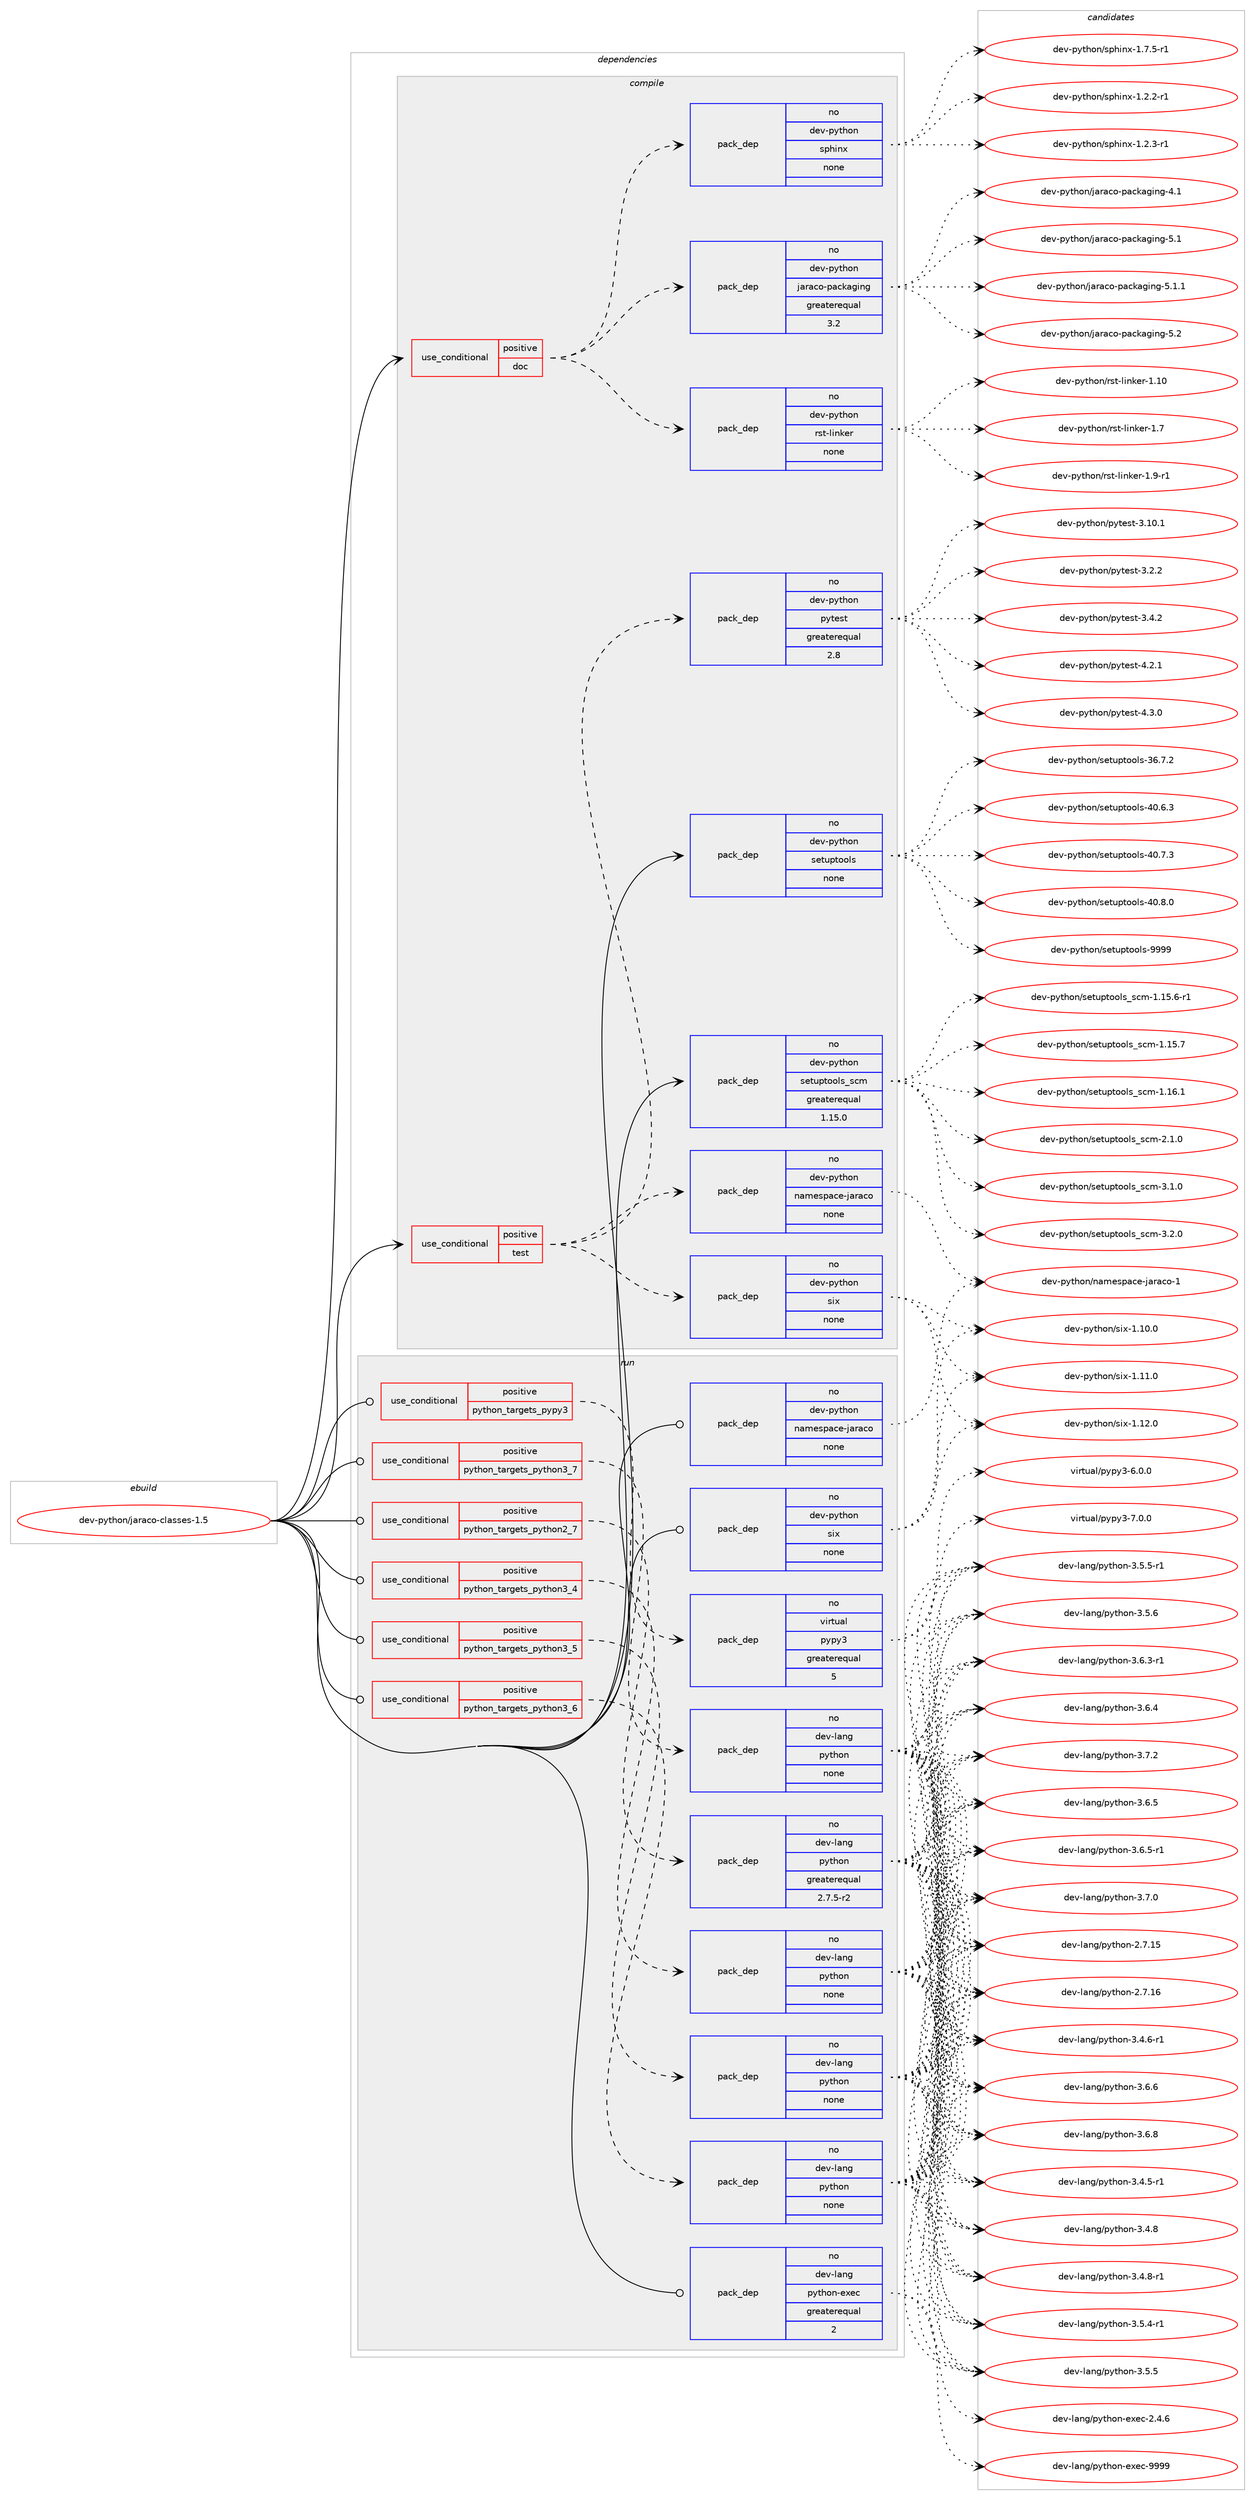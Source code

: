 digraph prolog {

# *************
# Graph options
# *************

newrank=true;
concentrate=true;
compound=true;
graph [rankdir=LR,fontname=Helvetica,fontsize=10,ranksep=1.5];#, ranksep=2.5, nodesep=0.2];
edge  [arrowhead=vee];
node  [fontname=Helvetica,fontsize=10];

# **********
# The ebuild
# **********

subgraph cluster_leftcol {
color=gray;
rank=same;
label=<<i>ebuild</i>>;
id [label="dev-python/jaraco-classes-1.5", color=red, width=4, href="../dev-python/jaraco-classes-1.5.svg"];
}

# ****************
# The dependencies
# ****************

subgraph cluster_midcol {
color=gray;
label=<<i>dependencies</i>>;
subgraph cluster_compile {
fillcolor="#eeeeee";
style=filled;
label=<<i>compile</i>>;
subgraph cond376077 {
dependency1414692 [label=<<TABLE BORDER="0" CELLBORDER="1" CELLSPACING="0" CELLPADDING="4"><TR><TD ROWSPAN="3" CELLPADDING="10">use_conditional</TD></TR><TR><TD>positive</TD></TR><TR><TD>doc</TD></TR></TABLE>>, shape=none, color=red];
subgraph pack1015346 {
dependency1414693 [label=<<TABLE BORDER="0" CELLBORDER="1" CELLSPACING="0" CELLPADDING="4" WIDTH="220"><TR><TD ROWSPAN="6" CELLPADDING="30">pack_dep</TD></TR><TR><TD WIDTH="110">no</TD></TR><TR><TD>dev-python</TD></TR><TR><TD>jaraco-packaging</TD></TR><TR><TD>greaterequal</TD></TR><TR><TD>3.2</TD></TR></TABLE>>, shape=none, color=blue];
}
dependency1414692:e -> dependency1414693:w [weight=20,style="dashed",arrowhead="vee"];
subgraph pack1015347 {
dependency1414694 [label=<<TABLE BORDER="0" CELLBORDER="1" CELLSPACING="0" CELLPADDING="4" WIDTH="220"><TR><TD ROWSPAN="6" CELLPADDING="30">pack_dep</TD></TR><TR><TD WIDTH="110">no</TD></TR><TR><TD>dev-python</TD></TR><TR><TD>sphinx</TD></TR><TR><TD>none</TD></TR><TR><TD></TD></TR></TABLE>>, shape=none, color=blue];
}
dependency1414692:e -> dependency1414694:w [weight=20,style="dashed",arrowhead="vee"];
subgraph pack1015348 {
dependency1414695 [label=<<TABLE BORDER="0" CELLBORDER="1" CELLSPACING="0" CELLPADDING="4" WIDTH="220"><TR><TD ROWSPAN="6" CELLPADDING="30">pack_dep</TD></TR><TR><TD WIDTH="110">no</TD></TR><TR><TD>dev-python</TD></TR><TR><TD>rst-linker</TD></TR><TR><TD>none</TD></TR><TR><TD></TD></TR></TABLE>>, shape=none, color=blue];
}
dependency1414692:e -> dependency1414695:w [weight=20,style="dashed",arrowhead="vee"];
}
id:e -> dependency1414692:w [weight=20,style="solid",arrowhead="vee"];
subgraph cond376078 {
dependency1414696 [label=<<TABLE BORDER="0" CELLBORDER="1" CELLSPACING="0" CELLPADDING="4"><TR><TD ROWSPAN="3" CELLPADDING="10">use_conditional</TD></TR><TR><TD>positive</TD></TR><TR><TD>test</TD></TR></TABLE>>, shape=none, color=red];
subgraph pack1015349 {
dependency1414697 [label=<<TABLE BORDER="0" CELLBORDER="1" CELLSPACING="0" CELLPADDING="4" WIDTH="220"><TR><TD ROWSPAN="6" CELLPADDING="30">pack_dep</TD></TR><TR><TD WIDTH="110">no</TD></TR><TR><TD>dev-python</TD></TR><TR><TD>namespace-jaraco</TD></TR><TR><TD>none</TD></TR><TR><TD></TD></TR></TABLE>>, shape=none, color=blue];
}
dependency1414696:e -> dependency1414697:w [weight=20,style="dashed",arrowhead="vee"];
subgraph pack1015350 {
dependency1414698 [label=<<TABLE BORDER="0" CELLBORDER="1" CELLSPACING="0" CELLPADDING="4" WIDTH="220"><TR><TD ROWSPAN="6" CELLPADDING="30">pack_dep</TD></TR><TR><TD WIDTH="110">no</TD></TR><TR><TD>dev-python</TD></TR><TR><TD>six</TD></TR><TR><TD>none</TD></TR><TR><TD></TD></TR></TABLE>>, shape=none, color=blue];
}
dependency1414696:e -> dependency1414698:w [weight=20,style="dashed",arrowhead="vee"];
subgraph pack1015351 {
dependency1414699 [label=<<TABLE BORDER="0" CELLBORDER="1" CELLSPACING="0" CELLPADDING="4" WIDTH="220"><TR><TD ROWSPAN="6" CELLPADDING="30">pack_dep</TD></TR><TR><TD WIDTH="110">no</TD></TR><TR><TD>dev-python</TD></TR><TR><TD>pytest</TD></TR><TR><TD>greaterequal</TD></TR><TR><TD>2.8</TD></TR></TABLE>>, shape=none, color=blue];
}
dependency1414696:e -> dependency1414699:w [weight=20,style="dashed",arrowhead="vee"];
}
id:e -> dependency1414696:w [weight=20,style="solid",arrowhead="vee"];
subgraph pack1015352 {
dependency1414700 [label=<<TABLE BORDER="0" CELLBORDER="1" CELLSPACING="0" CELLPADDING="4" WIDTH="220"><TR><TD ROWSPAN="6" CELLPADDING="30">pack_dep</TD></TR><TR><TD WIDTH="110">no</TD></TR><TR><TD>dev-python</TD></TR><TR><TD>setuptools</TD></TR><TR><TD>none</TD></TR><TR><TD></TD></TR></TABLE>>, shape=none, color=blue];
}
id:e -> dependency1414700:w [weight=20,style="solid",arrowhead="vee"];
subgraph pack1015353 {
dependency1414701 [label=<<TABLE BORDER="0" CELLBORDER="1" CELLSPACING="0" CELLPADDING="4" WIDTH="220"><TR><TD ROWSPAN="6" CELLPADDING="30">pack_dep</TD></TR><TR><TD WIDTH="110">no</TD></TR><TR><TD>dev-python</TD></TR><TR><TD>setuptools_scm</TD></TR><TR><TD>greaterequal</TD></TR><TR><TD>1.15.0</TD></TR></TABLE>>, shape=none, color=blue];
}
id:e -> dependency1414701:w [weight=20,style="solid",arrowhead="vee"];
}
subgraph cluster_compileandrun {
fillcolor="#eeeeee";
style=filled;
label=<<i>compile and run</i>>;
}
subgraph cluster_run {
fillcolor="#eeeeee";
style=filled;
label=<<i>run</i>>;
subgraph cond376079 {
dependency1414702 [label=<<TABLE BORDER="0" CELLBORDER="1" CELLSPACING="0" CELLPADDING="4"><TR><TD ROWSPAN="3" CELLPADDING="10">use_conditional</TD></TR><TR><TD>positive</TD></TR><TR><TD>python_targets_pypy3</TD></TR></TABLE>>, shape=none, color=red];
subgraph pack1015354 {
dependency1414703 [label=<<TABLE BORDER="0" CELLBORDER="1" CELLSPACING="0" CELLPADDING="4" WIDTH="220"><TR><TD ROWSPAN="6" CELLPADDING="30">pack_dep</TD></TR><TR><TD WIDTH="110">no</TD></TR><TR><TD>virtual</TD></TR><TR><TD>pypy3</TD></TR><TR><TD>greaterequal</TD></TR><TR><TD>5</TD></TR></TABLE>>, shape=none, color=blue];
}
dependency1414702:e -> dependency1414703:w [weight=20,style="dashed",arrowhead="vee"];
}
id:e -> dependency1414702:w [weight=20,style="solid",arrowhead="odot"];
subgraph cond376080 {
dependency1414704 [label=<<TABLE BORDER="0" CELLBORDER="1" CELLSPACING="0" CELLPADDING="4"><TR><TD ROWSPAN="3" CELLPADDING="10">use_conditional</TD></TR><TR><TD>positive</TD></TR><TR><TD>python_targets_python2_7</TD></TR></TABLE>>, shape=none, color=red];
subgraph pack1015355 {
dependency1414705 [label=<<TABLE BORDER="0" CELLBORDER="1" CELLSPACING="0" CELLPADDING="4" WIDTH="220"><TR><TD ROWSPAN="6" CELLPADDING="30">pack_dep</TD></TR><TR><TD WIDTH="110">no</TD></TR><TR><TD>dev-lang</TD></TR><TR><TD>python</TD></TR><TR><TD>greaterequal</TD></TR><TR><TD>2.7.5-r2</TD></TR></TABLE>>, shape=none, color=blue];
}
dependency1414704:e -> dependency1414705:w [weight=20,style="dashed",arrowhead="vee"];
}
id:e -> dependency1414704:w [weight=20,style="solid",arrowhead="odot"];
subgraph cond376081 {
dependency1414706 [label=<<TABLE BORDER="0" CELLBORDER="1" CELLSPACING="0" CELLPADDING="4"><TR><TD ROWSPAN="3" CELLPADDING="10">use_conditional</TD></TR><TR><TD>positive</TD></TR><TR><TD>python_targets_python3_4</TD></TR></TABLE>>, shape=none, color=red];
subgraph pack1015356 {
dependency1414707 [label=<<TABLE BORDER="0" CELLBORDER="1" CELLSPACING="0" CELLPADDING="4" WIDTH="220"><TR><TD ROWSPAN="6" CELLPADDING="30">pack_dep</TD></TR><TR><TD WIDTH="110">no</TD></TR><TR><TD>dev-lang</TD></TR><TR><TD>python</TD></TR><TR><TD>none</TD></TR><TR><TD></TD></TR></TABLE>>, shape=none, color=blue];
}
dependency1414706:e -> dependency1414707:w [weight=20,style="dashed",arrowhead="vee"];
}
id:e -> dependency1414706:w [weight=20,style="solid",arrowhead="odot"];
subgraph cond376082 {
dependency1414708 [label=<<TABLE BORDER="0" CELLBORDER="1" CELLSPACING="0" CELLPADDING="4"><TR><TD ROWSPAN="3" CELLPADDING="10">use_conditional</TD></TR><TR><TD>positive</TD></TR><TR><TD>python_targets_python3_5</TD></TR></TABLE>>, shape=none, color=red];
subgraph pack1015357 {
dependency1414709 [label=<<TABLE BORDER="0" CELLBORDER="1" CELLSPACING="0" CELLPADDING="4" WIDTH="220"><TR><TD ROWSPAN="6" CELLPADDING="30">pack_dep</TD></TR><TR><TD WIDTH="110">no</TD></TR><TR><TD>dev-lang</TD></TR><TR><TD>python</TD></TR><TR><TD>none</TD></TR><TR><TD></TD></TR></TABLE>>, shape=none, color=blue];
}
dependency1414708:e -> dependency1414709:w [weight=20,style="dashed",arrowhead="vee"];
}
id:e -> dependency1414708:w [weight=20,style="solid",arrowhead="odot"];
subgraph cond376083 {
dependency1414710 [label=<<TABLE BORDER="0" CELLBORDER="1" CELLSPACING="0" CELLPADDING="4"><TR><TD ROWSPAN="3" CELLPADDING="10">use_conditional</TD></TR><TR><TD>positive</TD></TR><TR><TD>python_targets_python3_6</TD></TR></TABLE>>, shape=none, color=red];
subgraph pack1015358 {
dependency1414711 [label=<<TABLE BORDER="0" CELLBORDER="1" CELLSPACING="0" CELLPADDING="4" WIDTH="220"><TR><TD ROWSPAN="6" CELLPADDING="30">pack_dep</TD></TR><TR><TD WIDTH="110">no</TD></TR><TR><TD>dev-lang</TD></TR><TR><TD>python</TD></TR><TR><TD>none</TD></TR><TR><TD></TD></TR></TABLE>>, shape=none, color=blue];
}
dependency1414710:e -> dependency1414711:w [weight=20,style="dashed",arrowhead="vee"];
}
id:e -> dependency1414710:w [weight=20,style="solid",arrowhead="odot"];
subgraph cond376084 {
dependency1414712 [label=<<TABLE BORDER="0" CELLBORDER="1" CELLSPACING="0" CELLPADDING="4"><TR><TD ROWSPAN="3" CELLPADDING="10">use_conditional</TD></TR><TR><TD>positive</TD></TR><TR><TD>python_targets_python3_7</TD></TR></TABLE>>, shape=none, color=red];
subgraph pack1015359 {
dependency1414713 [label=<<TABLE BORDER="0" CELLBORDER="1" CELLSPACING="0" CELLPADDING="4" WIDTH="220"><TR><TD ROWSPAN="6" CELLPADDING="30">pack_dep</TD></TR><TR><TD WIDTH="110">no</TD></TR><TR><TD>dev-lang</TD></TR><TR><TD>python</TD></TR><TR><TD>none</TD></TR><TR><TD></TD></TR></TABLE>>, shape=none, color=blue];
}
dependency1414712:e -> dependency1414713:w [weight=20,style="dashed",arrowhead="vee"];
}
id:e -> dependency1414712:w [weight=20,style="solid",arrowhead="odot"];
subgraph pack1015360 {
dependency1414714 [label=<<TABLE BORDER="0" CELLBORDER="1" CELLSPACING="0" CELLPADDING="4" WIDTH="220"><TR><TD ROWSPAN="6" CELLPADDING="30">pack_dep</TD></TR><TR><TD WIDTH="110">no</TD></TR><TR><TD>dev-lang</TD></TR><TR><TD>python-exec</TD></TR><TR><TD>greaterequal</TD></TR><TR><TD>2</TD></TR></TABLE>>, shape=none, color=blue];
}
id:e -> dependency1414714:w [weight=20,style="solid",arrowhead="odot"];
subgraph pack1015361 {
dependency1414715 [label=<<TABLE BORDER="0" CELLBORDER="1" CELLSPACING="0" CELLPADDING="4" WIDTH="220"><TR><TD ROWSPAN="6" CELLPADDING="30">pack_dep</TD></TR><TR><TD WIDTH="110">no</TD></TR><TR><TD>dev-python</TD></TR><TR><TD>namespace-jaraco</TD></TR><TR><TD>none</TD></TR><TR><TD></TD></TR></TABLE>>, shape=none, color=blue];
}
id:e -> dependency1414715:w [weight=20,style="solid",arrowhead="odot"];
subgraph pack1015362 {
dependency1414716 [label=<<TABLE BORDER="0" CELLBORDER="1" CELLSPACING="0" CELLPADDING="4" WIDTH="220"><TR><TD ROWSPAN="6" CELLPADDING="30">pack_dep</TD></TR><TR><TD WIDTH="110">no</TD></TR><TR><TD>dev-python</TD></TR><TR><TD>six</TD></TR><TR><TD>none</TD></TR><TR><TD></TD></TR></TABLE>>, shape=none, color=blue];
}
id:e -> dependency1414716:w [weight=20,style="solid",arrowhead="odot"];
}
}

# **************
# The candidates
# **************

subgraph cluster_choices {
rank=same;
color=gray;
label=<<i>candidates</i>>;

subgraph choice1015346 {
color=black;
nodesep=1;
choice10010111845112121116104111110471069711497991114511297991079710310511010345524649 [label="dev-python/jaraco-packaging-4.1", color=red, width=4,href="../dev-python/jaraco-packaging-4.1.svg"];
choice10010111845112121116104111110471069711497991114511297991079710310511010345534649 [label="dev-python/jaraco-packaging-5.1", color=red, width=4,href="../dev-python/jaraco-packaging-5.1.svg"];
choice100101118451121211161041111104710697114979911145112979910797103105110103455346494649 [label="dev-python/jaraco-packaging-5.1.1", color=red, width=4,href="../dev-python/jaraco-packaging-5.1.1.svg"];
choice10010111845112121116104111110471069711497991114511297991079710310511010345534650 [label="dev-python/jaraco-packaging-5.2", color=red, width=4,href="../dev-python/jaraco-packaging-5.2.svg"];
dependency1414693:e -> choice10010111845112121116104111110471069711497991114511297991079710310511010345524649:w [style=dotted,weight="100"];
dependency1414693:e -> choice10010111845112121116104111110471069711497991114511297991079710310511010345534649:w [style=dotted,weight="100"];
dependency1414693:e -> choice100101118451121211161041111104710697114979911145112979910797103105110103455346494649:w [style=dotted,weight="100"];
dependency1414693:e -> choice10010111845112121116104111110471069711497991114511297991079710310511010345534650:w [style=dotted,weight="100"];
}
subgraph choice1015347 {
color=black;
nodesep=1;
choice10010111845112121116104111110471151121041051101204549465046504511449 [label="dev-python/sphinx-1.2.2-r1", color=red, width=4,href="../dev-python/sphinx-1.2.2-r1.svg"];
choice10010111845112121116104111110471151121041051101204549465046514511449 [label="dev-python/sphinx-1.2.3-r1", color=red, width=4,href="../dev-python/sphinx-1.2.3-r1.svg"];
choice10010111845112121116104111110471151121041051101204549465546534511449 [label="dev-python/sphinx-1.7.5-r1", color=red, width=4,href="../dev-python/sphinx-1.7.5-r1.svg"];
dependency1414694:e -> choice10010111845112121116104111110471151121041051101204549465046504511449:w [style=dotted,weight="100"];
dependency1414694:e -> choice10010111845112121116104111110471151121041051101204549465046514511449:w [style=dotted,weight="100"];
dependency1414694:e -> choice10010111845112121116104111110471151121041051101204549465546534511449:w [style=dotted,weight="100"];
}
subgraph choice1015348 {
color=black;
nodesep=1;
choice1001011184511212111610411111047114115116451081051101071011144549464948 [label="dev-python/rst-linker-1.10", color=red, width=4,href="../dev-python/rst-linker-1.10.svg"];
choice10010111845112121116104111110471141151164510810511010710111445494655 [label="dev-python/rst-linker-1.7", color=red, width=4,href="../dev-python/rst-linker-1.7.svg"];
choice100101118451121211161041111104711411511645108105110107101114454946574511449 [label="dev-python/rst-linker-1.9-r1", color=red, width=4,href="../dev-python/rst-linker-1.9-r1.svg"];
dependency1414695:e -> choice1001011184511212111610411111047114115116451081051101071011144549464948:w [style=dotted,weight="100"];
dependency1414695:e -> choice10010111845112121116104111110471141151164510810511010710111445494655:w [style=dotted,weight="100"];
dependency1414695:e -> choice100101118451121211161041111104711411511645108105110107101114454946574511449:w [style=dotted,weight="100"];
}
subgraph choice1015349 {
color=black;
nodesep=1;
choice1001011184511212111610411111047110971091011151129799101451069711497991114549 [label="dev-python/namespace-jaraco-1", color=red, width=4,href="../dev-python/namespace-jaraco-1.svg"];
dependency1414697:e -> choice1001011184511212111610411111047110971091011151129799101451069711497991114549:w [style=dotted,weight="100"];
}
subgraph choice1015350 {
color=black;
nodesep=1;
choice100101118451121211161041111104711510512045494649484648 [label="dev-python/six-1.10.0", color=red, width=4,href="../dev-python/six-1.10.0.svg"];
choice100101118451121211161041111104711510512045494649494648 [label="dev-python/six-1.11.0", color=red, width=4,href="../dev-python/six-1.11.0.svg"];
choice100101118451121211161041111104711510512045494649504648 [label="dev-python/six-1.12.0", color=red, width=4,href="../dev-python/six-1.12.0.svg"];
dependency1414698:e -> choice100101118451121211161041111104711510512045494649484648:w [style=dotted,weight="100"];
dependency1414698:e -> choice100101118451121211161041111104711510512045494649494648:w [style=dotted,weight="100"];
dependency1414698:e -> choice100101118451121211161041111104711510512045494649504648:w [style=dotted,weight="100"];
}
subgraph choice1015351 {
color=black;
nodesep=1;
choice100101118451121211161041111104711212111610111511645514649484649 [label="dev-python/pytest-3.10.1", color=red, width=4,href="../dev-python/pytest-3.10.1.svg"];
choice1001011184511212111610411111047112121116101115116455146504650 [label="dev-python/pytest-3.2.2", color=red, width=4,href="../dev-python/pytest-3.2.2.svg"];
choice1001011184511212111610411111047112121116101115116455146524650 [label="dev-python/pytest-3.4.2", color=red, width=4,href="../dev-python/pytest-3.4.2.svg"];
choice1001011184511212111610411111047112121116101115116455246504649 [label="dev-python/pytest-4.2.1", color=red, width=4,href="../dev-python/pytest-4.2.1.svg"];
choice1001011184511212111610411111047112121116101115116455246514648 [label="dev-python/pytest-4.3.0", color=red, width=4,href="../dev-python/pytest-4.3.0.svg"];
dependency1414699:e -> choice100101118451121211161041111104711212111610111511645514649484649:w [style=dotted,weight="100"];
dependency1414699:e -> choice1001011184511212111610411111047112121116101115116455146504650:w [style=dotted,weight="100"];
dependency1414699:e -> choice1001011184511212111610411111047112121116101115116455146524650:w [style=dotted,weight="100"];
dependency1414699:e -> choice1001011184511212111610411111047112121116101115116455246504649:w [style=dotted,weight="100"];
dependency1414699:e -> choice1001011184511212111610411111047112121116101115116455246514648:w [style=dotted,weight="100"];
}
subgraph choice1015352 {
color=black;
nodesep=1;
choice100101118451121211161041111104711510111611711211611111110811545515446554650 [label="dev-python/setuptools-36.7.2", color=red, width=4,href="../dev-python/setuptools-36.7.2.svg"];
choice100101118451121211161041111104711510111611711211611111110811545524846544651 [label="dev-python/setuptools-40.6.3", color=red, width=4,href="../dev-python/setuptools-40.6.3.svg"];
choice100101118451121211161041111104711510111611711211611111110811545524846554651 [label="dev-python/setuptools-40.7.3", color=red, width=4,href="../dev-python/setuptools-40.7.3.svg"];
choice100101118451121211161041111104711510111611711211611111110811545524846564648 [label="dev-python/setuptools-40.8.0", color=red, width=4,href="../dev-python/setuptools-40.8.0.svg"];
choice10010111845112121116104111110471151011161171121161111111081154557575757 [label="dev-python/setuptools-9999", color=red, width=4,href="../dev-python/setuptools-9999.svg"];
dependency1414700:e -> choice100101118451121211161041111104711510111611711211611111110811545515446554650:w [style=dotted,weight="100"];
dependency1414700:e -> choice100101118451121211161041111104711510111611711211611111110811545524846544651:w [style=dotted,weight="100"];
dependency1414700:e -> choice100101118451121211161041111104711510111611711211611111110811545524846554651:w [style=dotted,weight="100"];
dependency1414700:e -> choice100101118451121211161041111104711510111611711211611111110811545524846564648:w [style=dotted,weight="100"];
dependency1414700:e -> choice10010111845112121116104111110471151011161171121161111111081154557575757:w [style=dotted,weight="100"];
}
subgraph choice1015353 {
color=black;
nodesep=1;
choice10010111845112121116104111110471151011161171121161111111081159511599109454946495346544511449 [label="dev-python/setuptools_scm-1.15.6-r1", color=red, width=4,href="../dev-python/setuptools_scm-1.15.6-r1.svg"];
choice1001011184511212111610411111047115101116117112116111111108115951159910945494649534655 [label="dev-python/setuptools_scm-1.15.7", color=red, width=4,href="../dev-python/setuptools_scm-1.15.7.svg"];
choice1001011184511212111610411111047115101116117112116111111108115951159910945494649544649 [label="dev-python/setuptools_scm-1.16.1", color=red, width=4,href="../dev-python/setuptools_scm-1.16.1.svg"];
choice10010111845112121116104111110471151011161171121161111111081159511599109455046494648 [label="dev-python/setuptools_scm-2.1.0", color=red, width=4,href="../dev-python/setuptools_scm-2.1.0.svg"];
choice10010111845112121116104111110471151011161171121161111111081159511599109455146494648 [label="dev-python/setuptools_scm-3.1.0", color=red, width=4,href="../dev-python/setuptools_scm-3.1.0.svg"];
choice10010111845112121116104111110471151011161171121161111111081159511599109455146504648 [label="dev-python/setuptools_scm-3.2.0", color=red, width=4,href="../dev-python/setuptools_scm-3.2.0.svg"];
dependency1414701:e -> choice10010111845112121116104111110471151011161171121161111111081159511599109454946495346544511449:w [style=dotted,weight="100"];
dependency1414701:e -> choice1001011184511212111610411111047115101116117112116111111108115951159910945494649534655:w [style=dotted,weight="100"];
dependency1414701:e -> choice1001011184511212111610411111047115101116117112116111111108115951159910945494649544649:w [style=dotted,weight="100"];
dependency1414701:e -> choice10010111845112121116104111110471151011161171121161111111081159511599109455046494648:w [style=dotted,weight="100"];
dependency1414701:e -> choice10010111845112121116104111110471151011161171121161111111081159511599109455146494648:w [style=dotted,weight="100"];
dependency1414701:e -> choice10010111845112121116104111110471151011161171121161111111081159511599109455146504648:w [style=dotted,weight="100"];
}
subgraph choice1015354 {
color=black;
nodesep=1;
choice118105114116117971084711212111212151455446484648 [label="virtual/pypy3-6.0.0", color=red, width=4,href="../virtual/pypy3-6.0.0.svg"];
choice118105114116117971084711212111212151455546484648 [label="virtual/pypy3-7.0.0", color=red, width=4,href="../virtual/pypy3-7.0.0.svg"];
dependency1414703:e -> choice118105114116117971084711212111212151455446484648:w [style=dotted,weight="100"];
dependency1414703:e -> choice118105114116117971084711212111212151455546484648:w [style=dotted,weight="100"];
}
subgraph choice1015355 {
color=black;
nodesep=1;
choice10010111845108971101034711212111610411111045504655464953 [label="dev-lang/python-2.7.15", color=red, width=4,href="../dev-lang/python-2.7.15.svg"];
choice10010111845108971101034711212111610411111045504655464954 [label="dev-lang/python-2.7.16", color=red, width=4,href="../dev-lang/python-2.7.16.svg"];
choice1001011184510897110103471121211161041111104551465246534511449 [label="dev-lang/python-3.4.5-r1", color=red, width=4,href="../dev-lang/python-3.4.5-r1.svg"];
choice1001011184510897110103471121211161041111104551465246544511449 [label="dev-lang/python-3.4.6-r1", color=red, width=4,href="../dev-lang/python-3.4.6-r1.svg"];
choice100101118451089711010347112121116104111110455146524656 [label="dev-lang/python-3.4.8", color=red, width=4,href="../dev-lang/python-3.4.8.svg"];
choice1001011184510897110103471121211161041111104551465246564511449 [label="dev-lang/python-3.4.8-r1", color=red, width=4,href="../dev-lang/python-3.4.8-r1.svg"];
choice1001011184510897110103471121211161041111104551465346524511449 [label="dev-lang/python-3.5.4-r1", color=red, width=4,href="../dev-lang/python-3.5.4-r1.svg"];
choice100101118451089711010347112121116104111110455146534653 [label="dev-lang/python-3.5.5", color=red, width=4,href="../dev-lang/python-3.5.5.svg"];
choice1001011184510897110103471121211161041111104551465346534511449 [label="dev-lang/python-3.5.5-r1", color=red, width=4,href="../dev-lang/python-3.5.5-r1.svg"];
choice100101118451089711010347112121116104111110455146534654 [label="dev-lang/python-3.5.6", color=red, width=4,href="../dev-lang/python-3.5.6.svg"];
choice1001011184510897110103471121211161041111104551465446514511449 [label="dev-lang/python-3.6.3-r1", color=red, width=4,href="../dev-lang/python-3.6.3-r1.svg"];
choice100101118451089711010347112121116104111110455146544652 [label="dev-lang/python-3.6.4", color=red, width=4,href="../dev-lang/python-3.6.4.svg"];
choice100101118451089711010347112121116104111110455146544653 [label="dev-lang/python-3.6.5", color=red, width=4,href="../dev-lang/python-3.6.5.svg"];
choice1001011184510897110103471121211161041111104551465446534511449 [label="dev-lang/python-3.6.5-r1", color=red, width=4,href="../dev-lang/python-3.6.5-r1.svg"];
choice100101118451089711010347112121116104111110455146544654 [label="dev-lang/python-3.6.6", color=red, width=4,href="../dev-lang/python-3.6.6.svg"];
choice100101118451089711010347112121116104111110455146544656 [label="dev-lang/python-3.6.8", color=red, width=4,href="../dev-lang/python-3.6.8.svg"];
choice100101118451089711010347112121116104111110455146554648 [label="dev-lang/python-3.7.0", color=red, width=4,href="../dev-lang/python-3.7.0.svg"];
choice100101118451089711010347112121116104111110455146554650 [label="dev-lang/python-3.7.2", color=red, width=4,href="../dev-lang/python-3.7.2.svg"];
dependency1414705:e -> choice10010111845108971101034711212111610411111045504655464953:w [style=dotted,weight="100"];
dependency1414705:e -> choice10010111845108971101034711212111610411111045504655464954:w [style=dotted,weight="100"];
dependency1414705:e -> choice1001011184510897110103471121211161041111104551465246534511449:w [style=dotted,weight="100"];
dependency1414705:e -> choice1001011184510897110103471121211161041111104551465246544511449:w [style=dotted,weight="100"];
dependency1414705:e -> choice100101118451089711010347112121116104111110455146524656:w [style=dotted,weight="100"];
dependency1414705:e -> choice1001011184510897110103471121211161041111104551465246564511449:w [style=dotted,weight="100"];
dependency1414705:e -> choice1001011184510897110103471121211161041111104551465346524511449:w [style=dotted,weight="100"];
dependency1414705:e -> choice100101118451089711010347112121116104111110455146534653:w [style=dotted,weight="100"];
dependency1414705:e -> choice1001011184510897110103471121211161041111104551465346534511449:w [style=dotted,weight="100"];
dependency1414705:e -> choice100101118451089711010347112121116104111110455146534654:w [style=dotted,weight="100"];
dependency1414705:e -> choice1001011184510897110103471121211161041111104551465446514511449:w [style=dotted,weight="100"];
dependency1414705:e -> choice100101118451089711010347112121116104111110455146544652:w [style=dotted,weight="100"];
dependency1414705:e -> choice100101118451089711010347112121116104111110455146544653:w [style=dotted,weight="100"];
dependency1414705:e -> choice1001011184510897110103471121211161041111104551465446534511449:w [style=dotted,weight="100"];
dependency1414705:e -> choice100101118451089711010347112121116104111110455146544654:w [style=dotted,weight="100"];
dependency1414705:e -> choice100101118451089711010347112121116104111110455146544656:w [style=dotted,weight="100"];
dependency1414705:e -> choice100101118451089711010347112121116104111110455146554648:w [style=dotted,weight="100"];
dependency1414705:e -> choice100101118451089711010347112121116104111110455146554650:w [style=dotted,weight="100"];
}
subgraph choice1015356 {
color=black;
nodesep=1;
choice10010111845108971101034711212111610411111045504655464953 [label="dev-lang/python-2.7.15", color=red, width=4,href="../dev-lang/python-2.7.15.svg"];
choice10010111845108971101034711212111610411111045504655464954 [label="dev-lang/python-2.7.16", color=red, width=4,href="../dev-lang/python-2.7.16.svg"];
choice1001011184510897110103471121211161041111104551465246534511449 [label="dev-lang/python-3.4.5-r1", color=red, width=4,href="../dev-lang/python-3.4.5-r1.svg"];
choice1001011184510897110103471121211161041111104551465246544511449 [label="dev-lang/python-3.4.6-r1", color=red, width=4,href="../dev-lang/python-3.4.6-r1.svg"];
choice100101118451089711010347112121116104111110455146524656 [label="dev-lang/python-3.4.8", color=red, width=4,href="../dev-lang/python-3.4.8.svg"];
choice1001011184510897110103471121211161041111104551465246564511449 [label="dev-lang/python-3.4.8-r1", color=red, width=4,href="../dev-lang/python-3.4.8-r1.svg"];
choice1001011184510897110103471121211161041111104551465346524511449 [label="dev-lang/python-3.5.4-r1", color=red, width=4,href="../dev-lang/python-3.5.4-r1.svg"];
choice100101118451089711010347112121116104111110455146534653 [label="dev-lang/python-3.5.5", color=red, width=4,href="../dev-lang/python-3.5.5.svg"];
choice1001011184510897110103471121211161041111104551465346534511449 [label="dev-lang/python-3.5.5-r1", color=red, width=4,href="../dev-lang/python-3.5.5-r1.svg"];
choice100101118451089711010347112121116104111110455146534654 [label="dev-lang/python-3.5.6", color=red, width=4,href="../dev-lang/python-3.5.6.svg"];
choice1001011184510897110103471121211161041111104551465446514511449 [label="dev-lang/python-3.6.3-r1", color=red, width=4,href="../dev-lang/python-3.6.3-r1.svg"];
choice100101118451089711010347112121116104111110455146544652 [label="dev-lang/python-3.6.4", color=red, width=4,href="../dev-lang/python-3.6.4.svg"];
choice100101118451089711010347112121116104111110455146544653 [label="dev-lang/python-3.6.5", color=red, width=4,href="../dev-lang/python-3.6.5.svg"];
choice1001011184510897110103471121211161041111104551465446534511449 [label="dev-lang/python-3.6.5-r1", color=red, width=4,href="../dev-lang/python-3.6.5-r1.svg"];
choice100101118451089711010347112121116104111110455146544654 [label="dev-lang/python-3.6.6", color=red, width=4,href="../dev-lang/python-3.6.6.svg"];
choice100101118451089711010347112121116104111110455146544656 [label="dev-lang/python-3.6.8", color=red, width=4,href="../dev-lang/python-3.6.8.svg"];
choice100101118451089711010347112121116104111110455146554648 [label="dev-lang/python-3.7.0", color=red, width=4,href="../dev-lang/python-3.7.0.svg"];
choice100101118451089711010347112121116104111110455146554650 [label="dev-lang/python-3.7.2", color=red, width=4,href="../dev-lang/python-3.7.2.svg"];
dependency1414707:e -> choice10010111845108971101034711212111610411111045504655464953:w [style=dotted,weight="100"];
dependency1414707:e -> choice10010111845108971101034711212111610411111045504655464954:w [style=dotted,weight="100"];
dependency1414707:e -> choice1001011184510897110103471121211161041111104551465246534511449:w [style=dotted,weight="100"];
dependency1414707:e -> choice1001011184510897110103471121211161041111104551465246544511449:w [style=dotted,weight="100"];
dependency1414707:e -> choice100101118451089711010347112121116104111110455146524656:w [style=dotted,weight="100"];
dependency1414707:e -> choice1001011184510897110103471121211161041111104551465246564511449:w [style=dotted,weight="100"];
dependency1414707:e -> choice1001011184510897110103471121211161041111104551465346524511449:w [style=dotted,weight="100"];
dependency1414707:e -> choice100101118451089711010347112121116104111110455146534653:w [style=dotted,weight="100"];
dependency1414707:e -> choice1001011184510897110103471121211161041111104551465346534511449:w [style=dotted,weight="100"];
dependency1414707:e -> choice100101118451089711010347112121116104111110455146534654:w [style=dotted,weight="100"];
dependency1414707:e -> choice1001011184510897110103471121211161041111104551465446514511449:w [style=dotted,weight="100"];
dependency1414707:e -> choice100101118451089711010347112121116104111110455146544652:w [style=dotted,weight="100"];
dependency1414707:e -> choice100101118451089711010347112121116104111110455146544653:w [style=dotted,weight="100"];
dependency1414707:e -> choice1001011184510897110103471121211161041111104551465446534511449:w [style=dotted,weight="100"];
dependency1414707:e -> choice100101118451089711010347112121116104111110455146544654:w [style=dotted,weight="100"];
dependency1414707:e -> choice100101118451089711010347112121116104111110455146544656:w [style=dotted,weight="100"];
dependency1414707:e -> choice100101118451089711010347112121116104111110455146554648:w [style=dotted,weight="100"];
dependency1414707:e -> choice100101118451089711010347112121116104111110455146554650:w [style=dotted,weight="100"];
}
subgraph choice1015357 {
color=black;
nodesep=1;
choice10010111845108971101034711212111610411111045504655464953 [label="dev-lang/python-2.7.15", color=red, width=4,href="../dev-lang/python-2.7.15.svg"];
choice10010111845108971101034711212111610411111045504655464954 [label="dev-lang/python-2.7.16", color=red, width=4,href="../dev-lang/python-2.7.16.svg"];
choice1001011184510897110103471121211161041111104551465246534511449 [label="dev-lang/python-3.4.5-r1", color=red, width=4,href="../dev-lang/python-3.4.5-r1.svg"];
choice1001011184510897110103471121211161041111104551465246544511449 [label="dev-lang/python-3.4.6-r1", color=red, width=4,href="../dev-lang/python-3.4.6-r1.svg"];
choice100101118451089711010347112121116104111110455146524656 [label="dev-lang/python-3.4.8", color=red, width=4,href="../dev-lang/python-3.4.8.svg"];
choice1001011184510897110103471121211161041111104551465246564511449 [label="dev-lang/python-3.4.8-r1", color=red, width=4,href="../dev-lang/python-3.4.8-r1.svg"];
choice1001011184510897110103471121211161041111104551465346524511449 [label="dev-lang/python-3.5.4-r1", color=red, width=4,href="../dev-lang/python-3.5.4-r1.svg"];
choice100101118451089711010347112121116104111110455146534653 [label="dev-lang/python-3.5.5", color=red, width=4,href="../dev-lang/python-3.5.5.svg"];
choice1001011184510897110103471121211161041111104551465346534511449 [label="dev-lang/python-3.5.5-r1", color=red, width=4,href="../dev-lang/python-3.5.5-r1.svg"];
choice100101118451089711010347112121116104111110455146534654 [label="dev-lang/python-3.5.6", color=red, width=4,href="../dev-lang/python-3.5.6.svg"];
choice1001011184510897110103471121211161041111104551465446514511449 [label="dev-lang/python-3.6.3-r1", color=red, width=4,href="../dev-lang/python-3.6.3-r1.svg"];
choice100101118451089711010347112121116104111110455146544652 [label="dev-lang/python-3.6.4", color=red, width=4,href="../dev-lang/python-3.6.4.svg"];
choice100101118451089711010347112121116104111110455146544653 [label="dev-lang/python-3.6.5", color=red, width=4,href="../dev-lang/python-3.6.5.svg"];
choice1001011184510897110103471121211161041111104551465446534511449 [label="dev-lang/python-3.6.5-r1", color=red, width=4,href="../dev-lang/python-3.6.5-r1.svg"];
choice100101118451089711010347112121116104111110455146544654 [label="dev-lang/python-3.6.6", color=red, width=4,href="../dev-lang/python-3.6.6.svg"];
choice100101118451089711010347112121116104111110455146544656 [label="dev-lang/python-3.6.8", color=red, width=4,href="../dev-lang/python-3.6.8.svg"];
choice100101118451089711010347112121116104111110455146554648 [label="dev-lang/python-3.7.0", color=red, width=4,href="../dev-lang/python-3.7.0.svg"];
choice100101118451089711010347112121116104111110455146554650 [label="dev-lang/python-3.7.2", color=red, width=4,href="../dev-lang/python-3.7.2.svg"];
dependency1414709:e -> choice10010111845108971101034711212111610411111045504655464953:w [style=dotted,weight="100"];
dependency1414709:e -> choice10010111845108971101034711212111610411111045504655464954:w [style=dotted,weight="100"];
dependency1414709:e -> choice1001011184510897110103471121211161041111104551465246534511449:w [style=dotted,weight="100"];
dependency1414709:e -> choice1001011184510897110103471121211161041111104551465246544511449:w [style=dotted,weight="100"];
dependency1414709:e -> choice100101118451089711010347112121116104111110455146524656:w [style=dotted,weight="100"];
dependency1414709:e -> choice1001011184510897110103471121211161041111104551465246564511449:w [style=dotted,weight="100"];
dependency1414709:e -> choice1001011184510897110103471121211161041111104551465346524511449:w [style=dotted,weight="100"];
dependency1414709:e -> choice100101118451089711010347112121116104111110455146534653:w [style=dotted,weight="100"];
dependency1414709:e -> choice1001011184510897110103471121211161041111104551465346534511449:w [style=dotted,weight="100"];
dependency1414709:e -> choice100101118451089711010347112121116104111110455146534654:w [style=dotted,weight="100"];
dependency1414709:e -> choice1001011184510897110103471121211161041111104551465446514511449:w [style=dotted,weight="100"];
dependency1414709:e -> choice100101118451089711010347112121116104111110455146544652:w [style=dotted,weight="100"];
dependency1414709:e -> choice100101118451089711010347112121116104111110455146544653:w [style=dotted,weight="100"];
dependency1414709:e -> choice1001011184510897110103471121211161041111104551465446534511449:w [style=dotted,weight="100"];
dependency1414709:e -> choice100101118451089711010347112121116104111110455146544654:w [style=dotted,weight="100"];
dependency1414709:e -> choice100101118451089711010347112121116104111110455146544656:w [style=dotted,weight="100"];
dependency1414709:e -> choice100101118451089711010347112121116104111110455146554648:w [style=dotted,weight="100"];
dependency1414709:e -> choice100101118451089711010347112121116104111110455146554650:w [style=dotted,weight="100"];
}
subgraph choice1015358 {
color=black;
nodesep=1;
choice10010111845108971101034711212111610411111045504655464953 [label="dev-lang/python-2.7.15", color=red, width=4,href="../dev-lang/python-2.7.15.svg"];
choice10010111845108971101034711212111610411111045504655464954 [label="dev-lang/python-2.7.16", color=red, width=4,href="../dev-lang/python-2.7.16.svg"];
choice1001011184510897110103471121211161041111104551465246534511449 [label="dev-lang/python-3.4.5-r1", color=red, width=4,href="../dev-lang/python-3.4.5-r1.svg"];
choice1001011184510897110103471121211161041111104551465246544511449 [label="dev-lang/python-3.4.6-r1", color=red, width=4,href="../dev-lang/python-3.4.6-r1.svg"];
choice100101118451089711010347112121116104111110455146524656 [label="dev-lang/python-3.4.8", color=red, width=4,href="../dev-lang/python-3.4.8.svg"];
choice1001011184510897110103471121211161041111104551465246564511449 [label="dev-lang/python-3.4.8-r1", color=red, width=4,href="../dev-lang/python-3.4.8-r1.svg"];
choice1001011184510897110103471121211161041111104551465346524511449 [label="dev-lang/python-3.5.4-r1", color=red, width=4,href="../dev-lang/python-3.5.4-r1.svg"];
choice100101118451089711010347112121116104111110455146534653 [label="dev-lang/python-3.5.5", color=red, width=4,href="../dev-lang/python-3.5.5.svg"];
choice1001011184510897110103471121211161041111104551465346534511449 [label="dev-lang/python-3.5.5-r1", color=red, width=4,href="../dev-lang/python-3.5.5-r1.svg"];
choice100101118451089711010347112121116104111110455146534654 [label="dev-lang/python-3.5.6", color=red, width=4,href="../dev-lang/python-3.5.6.svg"];
choice1001011184510897110103471121211161041111104551465446514511449 [label="dev-lang/python-3.6.3-r1", color=red, width=4,href="../dev-lang/python-3.6.3-r1.svg"];
choice100101118451089711010347112121116104111110455146544652 [label="dev-lang/python-3.6.4", color=red, width=4,href="../dev-lang/python-3.6.4.svg"];
choice100101118451089711010347112121116104111110455146544653 [label="dev-lang/python-3.6.5", color=red, width=4,href="../dev-lang/python-3.6.5.svg"];
choice1001011184510897110103471121211161041111104551465446534511449 [label="dev-lang/python-3.6.5-r1", color=red, width=4,href="../dev-lang/python-3.6.5-r1.svg"];
choice100101118451089711010347112121116104111110455146544654 [label="dev-lang/python-3.6.6", color=red, width=4,href="../dev-lang/python-3.6.6.svg"];
choice100101118451089711010347112121116104111110455146544656 [label="dev-lang/python-3.6.8", color=red, width=4,href="../dev-lang/python-3.6.8.svg"];
choice100101118451089711010347112121116104111110455146554648 [label="dev-lang/python-3.7.0", color=red, width=4,href="../dev-lang/python-3.7.0.svg"];
choice100101118451089711010347112121116104111110455146554650 [label="dev-lang/python-3.7.2", color=red, width=4,href="../dev-lang/python-3.7.2.svg"];
dependency1414711:e -> choice10010111845108971101034711212111610411111045504655464953:w [style=dotted,weight="100"];
dependency1414711:e -> choice10010111845108971101034711212111610411111045504655464954:w [style=dotted,weight="100"];
dependency1414711:e -> choice1001011184510897110103471121211161041111104551465246534511449:w [style=dotted,weight="100"];
dependency1414711:e -> choice1001011184510897110103471121211161041111104551465246544511449:w [style=dotted,weight="100"];
dependency1414711:e -> choice100101118451089711010347112121116104111110455146524656:w [style=dotted,weight="100"];
dependency1414711:e -> choice1001011184510897110103471121211161041111104551465246564511449:w [style=dotted,weight="100"];
dependency1414711:e -> choice1001011184510897110103471121211161041111104551465346524511449:w [style=dotted,weight="100"];
dependency1414711:e -> choice100101118451089711010347112121116104111110455146534653:w [style=dotted,weight="100"];
dependency1414711:e -> choice1001011184510897110103471121211161041111104551465346534511449:w [style=dotted,weight="100"];
dependency1414711:e -> choice100101118451089711010347112121116104111110455146534654:w [style=dotted,weight="100"];
dependency1414711:e -> choice1001011184510897110103471121211161041111104551465446514511449:w [style=dotted,weight="100"];
dependency1414711:e -> choice100101118451089711010347112121116104111110455146544652:w [style=dotted,weight="100"];
dependency1414711:e -> choice100101118451089711010347112121116104111110455146544653:w [style=dotted,weight="100"];
dependency1414711:e -> choice1001011184510897110103471121211161041111104551465446534511449:w [style=dotted,weight="100"];
dependency1414711:e -> choice100101118451089711010347112121116104111110455146544654:w [style=dotted,weight="100"];
dependency1414711:e -> choice100101118451089711010347112121116104111110455146544656:w [style=dotted,weight="100"];
dependency1414711:e -> choice100101118451089711010347112121116104111110455146554648:w [style=dotted,weight="100"];
dependency1414711:e -> choice100101118451089711010347112121116104111110455146554650:w [style=dotted,weight="100"];
}
subgraph choice1015359 {
color=black;
nodesep=1;
choice10010111845108971101034711212111610411111045504655464953 [label="dev-lang/python-2.7.15", color=red, width=4,href="../dev-lang/python-2.7.15.svg"];
choice10010111845108971101034711212111610411111045504655464954 [label="dev-lang/python-2.7.16", color=red, width=4,href="../dev-lang/python-2.7.16.svg"];
choice1001011184510897110103471121211161041111104551465246534511449 [label="dev-lang/python-3.4.5-r1", color=red, width=4,href="../dev-lang/python-3.4.5-r1.svg"];
choice1001011184510897110103471121211161041111104551465246544511449 [label="dev-lang/python-3.4.6-r1", color=red, width=4,href="../dev-lang/python-3.4.6-r1.svg"];
choice100101118451089711010347112121116104111110455146524656 [label="dev-lang/python-3.4.8", color=red, width=4,href="../dev-lang/python-3.4.8.svg"];
choice1001011184510897110103471121211161041111104551465246564511449 [label="dev-lang/python-3.4.8-r1", color=red, width=4,href="../dev-lang/python-3.4.8-r1.svg"];
choice1001011184510897110103471121211161041111104551465346524511449 [label="dev-lang/python-3.5.4-r1", color=red, width=4,href="../dev-lang/python-3.5.4-r1.svg"];
choice100101118451089711010347112121116104111110455146534653 [label="dev-lang/python-3.5.5", color=red, width=4,href="../dev-lang/python-3.5.5.svg"];
choice1001011184510897110103471121211161041111104551465346534511449 [label="dev-lang/python-3.5.5-r1", color=red, width=4,href="../dev-lang/python-3.5.5-r1.svg"];
choice100101118451089711010347112121116104111110455146534654 [label="dev-lang/python-3.5.6", color=red, width=4,href="../dev-lang/python-3.5.6.svg"];
choice1001011184510897110103471121211161041111104551465446514511449 [label="dev-lang/python-3.6.3-r1", color=red, width=4,href="../dev-lang/python-3.6.3-r1.svg"];
choice100101118451089711010347112121116104111110455146544652 [label="dev-lang/python-3.6.4", color=red, width=4,href="../dev-lang/python-3.6.4.svg"];
choice100101118451089711010347112121116104111110455146544653 [label="dev-lang/python-3.6.5", color=red, width=4,href="../dev-lang/python-3.6.5.svg"];
choice1001011184510897110103471121211161041111104551465446534511449 [label="dev-lang/python-3.6.5-r1", color=red, width=4,href="../dev-lang/python-3.6.5-r1.svg"];
choice100101118451089711010347112121116104111110455146544654 [label="dev-lang/python-3.6.6", color=red, width=4,href="../dev-lang/python-3.6.6.svg"];
choice100101118451089711010347112121116104111110455146544656 [label="dev-lang/python-3.6.8", color=red, width=4,href="../dev-lang/python-3.6.8.svg"];
choice100101118451089711010347112121116104111110455146554648 [label="dev-lang/python-3.7.0", color=red, width=4,href="../dev-lang/python-3.7.0.svg"];
choice100101118451089711010347112121116104111110455146554650 [label="dev-lang/python-3.7.2", color=red, width=4,href="../dev-lang/python-3.7.2.svg"];
dependency1414713:e -> choice10010111845108971101034711212111610411111045504655464953:w [style=dotted,weight="100"];
dependency1414713:e -> choice10010111845108971101034711212111610411111045504655464954:w [style=dotted,weight="100"];
dependency1414713:e -> choice1001011184510897110103471121211161041111104551465246534511449:w [style=dotted,weight="100"];
dependency1414713:e -> choice1001011184510897110103471121211161041111104551465246544511449:w [style=dotted,weight="100"];
dependency1414713:e -> choice100101118451089711010347112121116104111110455146524656:w [style=dotted,weight="100"];
dependency1414713:e -> choice1001011184510897110103471121211161041111104551465246564511449:w [style=dotted,weight="100"];
dependency1414713:e -> choice1001011184510897110103471121211161041111104551465346524511449:w [style=dotted,weight="100"];
dependency1414713:e -> choice100101118451089711010347112121116104111110455146534653:w [style=dotted,weight="100"];
dependency1414713:e -> choice1001011184510897110103471121211161041111104551465346534511449:w [style=dotted,weight="100"];
dependency1414713:e -> choice100101118451089711010347112121116104111110455146534654:w [style=dotted,weight="100"];
dependency1414713:e -> choice1001011184510897110103471121211161041111104551465446514511449:w [style=dotted,weight="100"];
dependency1414713:e -> choice100101118451089711010347112121116104111110455146544652:w [style=dotted,weight="100"];
dependency1414713:e -> choice100101118451089711010347112121116104111110455146544653:w [style=dotted,weight="100"];
dependency1414713:e -> choice1001011184510897110103471121211161041111104551465446534511449:w [style=dotted,weight="100"];
dependency1414713:e -> choice100101118451089711010347112121116104111110455146544654:w [style=dotted,weight="100"];
dependency1414713:e -> choice100101118451089711010347112121116104111110455146544656:w [style=dotted,weight="100"];
dependency1414713:e -> choice100101118451089711010347112121116104111110455146554648:w [style=dotted,weight="100"];
dependency1414713:e -> choice100101118451089711010347112121116104111110455146554650:w [style=dotted,weight="100"];
}
subgraph choice1015360 {
color=black;
nodesep=1;
choice1001011184510897110103471121211161041111104510112010199455046524654 [label="dev-lang/python-exec-2.4.6", color=red, width=4,href="../dev-lang/python-exec-2.4.6.svg"];
choice10010111845108971101034711212111610411111045101120101994557575757 [label="dev-lang/python-exec-9999", color=red, width=4,href="../dev-lang/python-exec-9999.svg"];
dependency1414714:e -> choice1001011184510897110103471121211161041111104510112010199455046524654:w [style=dotted,weight="100"];
dependency1414714:e -> choice10010111845108971101034711212111610411111045101120101994557575757:w [style=dotted,weight="100"];
}
subgraph choice1015361 {
color=black;
nodesep=1;
choice1001011184511212111610411111047110971091011151129799101451069711497991114549 [label="dev-python/namespace-jaraco-1", color=red, width=4,href="../dev-python/namespace-jaraco-1.svg"];
dependency1414715:e -> choice1001011184511212111610411111047110971091011151129799101451069711497991114549:w [style=dotted,weight="100"];
}
subgraph choice1015362 {
color=black;
nodesep=1;
choice100101118451121211161041111104711510512045494649484648 [label="dev-python/six-1.10.0", color=red, width=4,href="../dev-python/six-1.10.0.svg"];
choice100101118451121211161041111104711510512045494649494648 [label="dev-python/six-1.11.0", color=red, width=4,href="../dev-python/six-1.11.0.svg"];
choice100101118451121211161041111104711510512045494649504648 [label="dev-python/six-1.12.0", color=red, width=4,href="../dev-python/six-1.12.0.svg"];
dependency1414716:e -> choice100101118451121211161041111104711510512045494649484648:w [style=dotted,weight="100"];
dependency1414716:e -> choice100101118451121211161041111104711510512045494649494648:w [style=dotted,weight="100"];
dependency1414716:e -> choice100101118451121211161041111104711510512045494649504648:w [style=dotted,weight="100"];
}
}

}
